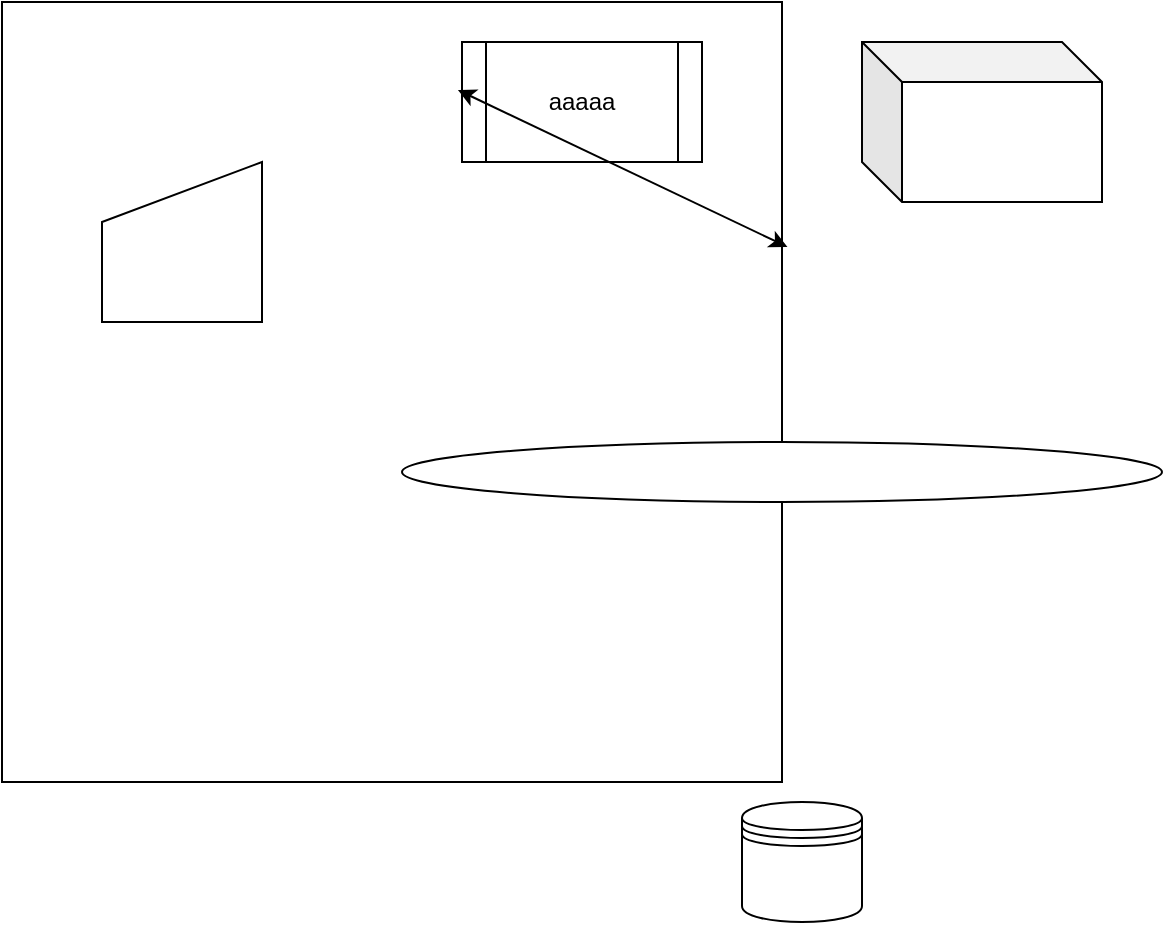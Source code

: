 <mxfile version="24.2.2" type="github">
  <diagram name="ページ1" id="KKJ8OoJwU-aAlBByifJy">
    <mxGraphModel dx="1018" dy="669" grid="1" gridSize="10" guides="1" tooltips="1" connect="1" arrows="1" fold="1" page="1" pageScale="1" pageWidth="827" pageHeight="1169" math="0" shadow="0">
      <root>
        <mxCell id="0" />
        <mxCell id="1" parent="0" />
        <mxCell id="2itCInL2nboaalVkOABF-1" value="" style="whiteSpace=wrap;html=1;aspect=fixed;" parent="1" vertex="1">
          <mxGeometry x="80" y="80" width="390" height="390" as="geometry" />
        </mxCell>
        <mxCell id="2itCInL2nboaalVkOABF-2" value="&lt;div&gt;aaaaa&lt;/div&gt;" style="shape=process;whiteSpace=wrap;html=1;backgroundOutline=1;" parent="1" vertex="1">
          <mxGeometry x="310" y="100" width="120" height="60" as="geometry" />
        </mxCell>
        <mxCell id="2itCInL2nboaalVkOABF-3" value="" style="shape=cube;whiteSpace=wrap;html=1;boundedLbl=1;backgroundOutline=1;darkOpacity=0.05;darkOpacity2=0.1;" parent="1" vertex="1">
          <mxGeometry x="510" y="100" width="120" height="80" as="geometry" />
        </mxCell>
        <mxCell id="2itCInL2nboaalVkOABF-4" value="" style="endArrow=classic;startArrow=classic;html=1;rounded=0;entryX=-0.017;entryY=0.4;entryDx=0;entryDy=0;entryPerimeter=0;exitX=1.007;exitY=0.314;exitDx=0;exitDy=0;exitPerimeter=0;" parent="1" source="2itCInL2nboaalVkOABF-1" target="2itCInL2nboaalVkOABF-2" edge="1">
          <mxGeometry width="50" height="50" relative="1" as="geometry">
            <mxPoint x="170" y="320" as="sourcePoint" />
            <mxPoint x="220" y="270" as="targetPoint" />
          </mxGeometry>
        </mxCell>
        <mxCell id="2itCInL2nboaalVkOABF-5" value="" style="ellipse;whiteSpace=wrap;html=1;" parent="1" vertex="1">
          <mxGeometry x="280" y="300" width="380" height="30" as="geometry" />
        </mxCell>
        <mxCell id="aUuxkGUGC6dIA3L8-e2C-1" value="" style="shape=manualInput;whiteSpace=wrap;html=1;" vertex="1" parent="1">
          <mxGeometry x="130" y="160" width="80" height="80" as="geometry" />
        </mxCell>
        <mxCell id="aUuxkGUGC6dIA3L8-e2C-2" value="" style="shape=datastore;whiteSpace=wrap;html=1;" vertex="1" parent="1">
          <mxGeometry x="450" y="480" width="60" height="60" as="geometry" />
        </mxCell>
      </root>
    </mxGraphModel>
  </diagram>
</mxfile>
